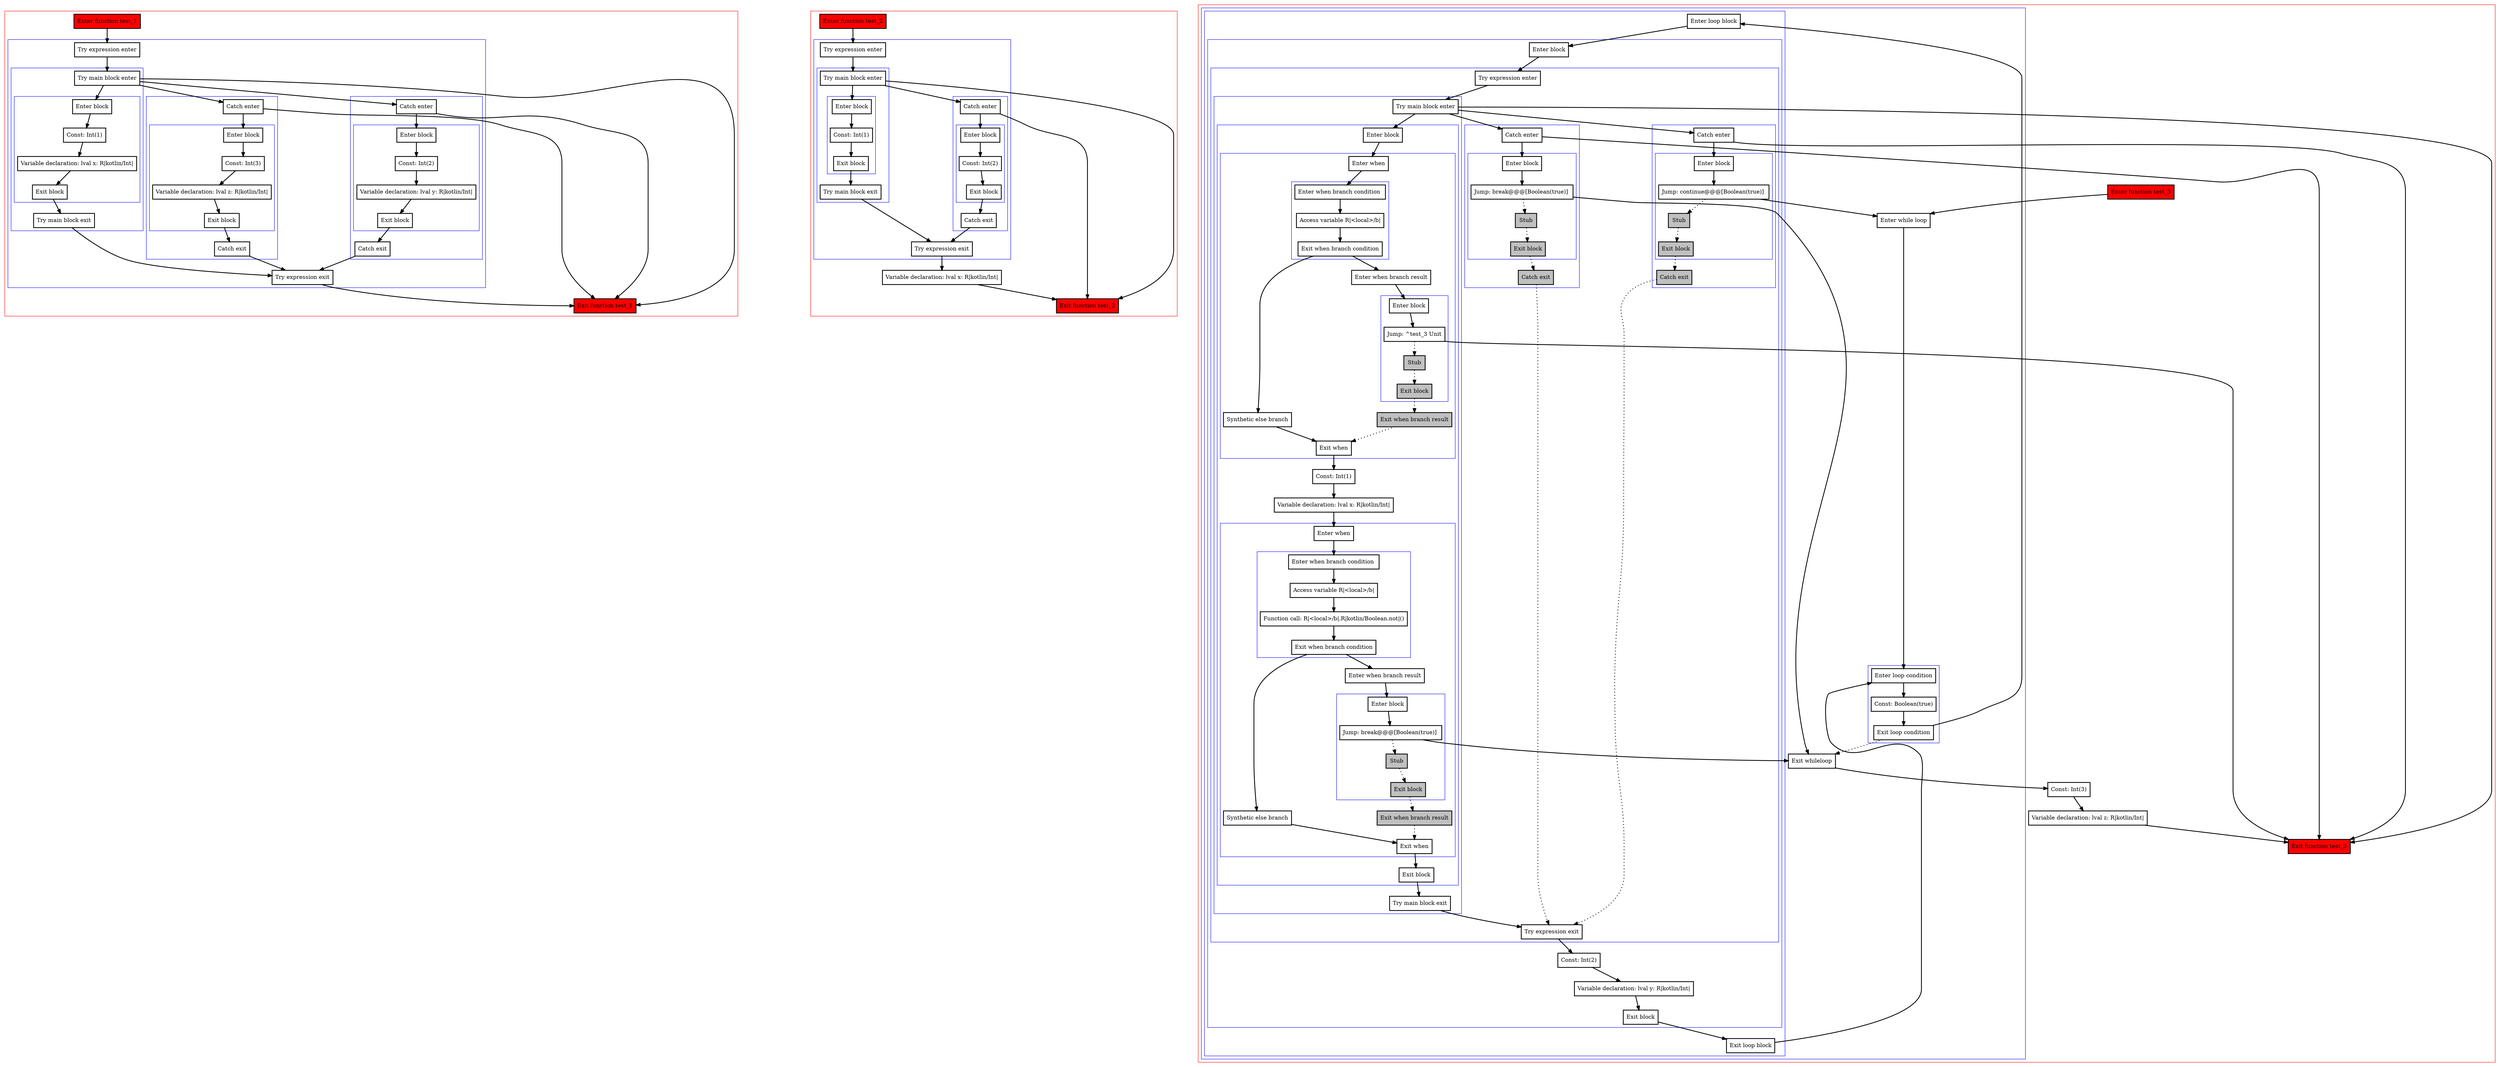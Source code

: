 digraph tryCatch_kt {
    graph [nodesep=3]
    node [shape=box penwidth=2]
    edge [penwidth=2]

    subgraph cluster_0 {
        color=red
        0 [label="Enter function test_1" style="filled" fillcolor=red];
        subgraph cluster_1 {
            color=blue
            2 [label="Try expression enter"];
            subgraph cluster_2 {
                color=blue
                4 [label="Try main block enter"];
                subgraph cluster_3 {
                    color=blue
                    7 [label="Enter block"];
                    8 [label="Const: Int(1)"];
                    9 [label="Variable declaration: lval x: R|kotlin/Int|"];
                    10 [label="Exit block"];
                }
                11 [label="Try main block exit"];
            }
            subgraph cluster_4 {
                color=blue
                6 [label="Catch enter"];
                subgraph cluster_5 {
                    color=blue
                    17 [label="Enter block"];
                    18 [label="Const: Int(3)"];
                    19 [label="Variable declaration: lval z: R|kotlin/Int|"];
                    20 [label="Exit block"];
                }
                21 [label="Catch exit"];
            }
            subgraph cluster_6 {
                color=blue
                5 [label="Catch enter"];
                subgraph cluster_7 {
                    color=blue
                    12 [label="Enter block"];
                    13 [label="Const: Int(2)"];
                    14 [label="Variable declaration: lval y: R|kotlin/Int|"];
                    15 [label="Exit block"];
                }
                16 [label="Catch exit"];
            }
            3 [label="Try expression exit"];
        }
        1 [label="Exit function test_1" style="filled" fillcolor=red];
    }
    0 -> {2};
    2 -> {4};
    3 -> {1};
    4 -> {1 5 6 7};
    5 -> {1 12};
    6 -> {1 17};
    7 -> {8};
    8 -> {9};
    9 -> {10};
    10 -> {11};
    11 -> {3};
    12 -> {13};
    13 -> {14};
    14 -> {15};
    15 -> {16};
    16 -> {3};
    17 -> {18};
    18 -> {19};
    19 -> {20};
    20 -> {21};
    21 -> {3};

    subgraph cluster_8 {
        color=red
        22 [label="Enter function test_2" style="filled" fillcolor=red];
        subgraph cluster_9 {
            color=blue
            24 [label="Try expression enter"];
            subgraph cluster_10 {
                color=blue
                26 [label="Try main block enter"];
                subgraph cluster_11 {
                    color=blue
                    28 [label="Enter block"];
                    29 [label="Const: Int(1)"];
                    30 [label="Exit block"];
                }
                31 [label="Try main block exit"];
            }
            subgraph cluster_12 {
                color=blue
                27 [label="Catch enter"];
                subgraph cluster_13 {
                    color=blue
                    32 [label="Enter block"];
                    33 [label="Const: Int(2)"];
                    34 [label="Exit block"];
                }
                35 [label="Catch exit"];
            }
            25 [label="Try expression exit"];
        }
        36 [label="Variable declaration: lval x: R|kotlin/Int|"];
        23 [label="Exit function test_2" style="filled" fillcolor=red];
    }
    22 -> {24};
    24 -> {26};
    25 -> {36};
    26 -> {23 27 28};
    27 -> {23 32};
    28 -> {29};
    29 -> {30};
    30 -> {31};
    31 -> {25};
    32 -> {33};
    33 -> {34};
    34 -> {35};
    35 -> {25};
    36 -> {23};

    subgraph cluster_14 {
        color=red
        37 [label="Enter function test_3" style="filled" fillcolor=red];
        subgraph cluster_15 {
            color=blue
            39 [label="Enter while loop"];
            subgraph cluster_16 {
                color=blue
                41 [label="Enter loop condition"];
                42 [label="Const: Boolean(true)"];
                43 [label="Exit loop condition"];
            }
            subgraph cluster_17 {
                color=blue
                44 [label="Enter loop block"];
                subgraph cluster_18 {
                    color=blue
                    45 [label="Enter block"];
                    subgraph cluster_19 {
                        color=blue
                        46 [label="Try expression enter"];
                        subgraph cluster_20 {
                            color=blue
                            48 [label="Try main block enter"];
                            subgraph cluster_21 {
                                color=blue
                                51 [label="Enter block"];
                                subgraph cluster_22 {
                                    color=blue
                                    52 [label="Enter when"];
                                    subgraph cluster_23 {
                                        color=blue
                                        54 [label="Enter when branch condition "];
                                        55 [label="Access variable R|<local>/b|"];
                                        56 [label="Exit when branch condition"];
                                    }
                                    63 [label="Synthetic else branch"];
                                    57 [label="Enter when branch result"];
                                    subgraph cluster_24 {
                                        color=blue
                                        58 [label="Enter block"];
                                        59 [label="Jump: ^test_3 Unit"];
                                        60 [label="Stub" style="filled" fillcolor=gray];
                                        61 [label="Exit block" style="filled" fillcolor=gray];
                                    }
                                    62 [label="Exit when branch result" style="filled" fillcolor=gray];
                                    53 [label="Exit when"];
                                }
                                64 [label="Const: Int(1)"];
                                65 [label="Variable declaration: lval x: R|kotlin/Int|"];
                                subgraph cluster_25 {
                                    color=blue
                                    66 [label="Enter when"];
                                    subgraph cluster_26 {
                                        color=blue
                                        68 [label="Enter when branch condition "];
                                        69 [label="Access variable R|<local>/b|"];
                                        70 [label="Function call: R|<local>/b|.R|kotlin/Boolean.not|()"];
                                        71 [label="Exit when branch condition"];
                                    }
                                    78 [label="Synthetic else branch"];
                                    72 [label="Enter when branch result"];
                                    subgraph cluster_27 {
                                        color=blue
                                        73 [label="Enter block"];
                                        74 [label="Jump: break@@@[Boolean(true)] "];
                                        75 [label="Stub" style="filled" fillcolor=gray];
                                        76 [label="Exit block" style="filled" fillcolor=gray];
                                    }
                                    77 [label="Exit when branch result" style="filled" fillcolor=gray];
                                    67 [label="Exit when"];
                                }
                                79 [label="Exit block"];
                            }
                            80 [label="Try main block exit"];
                        }
                        subgraph cluster_28 {
                            color=blue
                            50 [label="Catch enter"];
                            subgraph cluster_29 {
                                color=blue
                                86 [label="Enter block"];
                                87 [label="Jump: break@@@[Boolean(true)] "];
                                88 [label="Stub" style="filled" fillcolor=gray];
                                89 [label="Exit block" style="filled" fillcolor=gray];
                            }
                            90 [label="Catch exit" style="filled" fillcolor=gray];
                        }
                        subgraph cluster_30 {
                            color=blue
                            49 [label="Catch enter"];
                            subgraph cluster_31 {
                                color=blue
                                81 [label="Enter block"];
                                82 [label="Jump: continue@@@[Boolean(true)] "];
                                83 [label="Stub" style="filled" fillcolor=gray];
                                84 [label="Exit block" style="filled" fillcolor=gray];
                            }
                            85 [label="Catch exit" style="filled" fillcolor=gray];
                        }
                        47 [label="Try expression exit"];
                    }
                    91 [label="Const: Int(2)"];
                    92 [label="Variable declaration: lval y: R|kotlin/Int|"];
                    93 [label="Exit block"];
                }
                94 [label="Exit loop block"];
            }
            40 [label="Exit whileloop"];
        }
        95 [label="Const: Int(3)"];
        96 [label="Variable declaration: lval z: R|kotlin/Int|"];
        38 [label="Exit function test_3" style="filled" fillcolor=red];
    }
    37 -> {39};
    39 -> {41};
    40 -> {95};
    41 -> {42};
    42 -> {43};
    43 -> {44};
    43 -> {40} [style=dotted];
    44 -> {45};
    45 -> {46};
    46 -> {48};
    47 -> {91};
    48 -> {38 49 50 51};
    49 -> {38 81};
    50 -> {38 86};
    51 -> {52};
    52 -> {54};
    53 -> {64};
    54 -> {55};
    55 -> {56};
    56 -> {57 63};
    57 -> {58};
    58 -> {59};
    59 -> {38};
    59 -> {60} [style=dotted];
    60 -> {61} [style=dotted];
    61 -> {62} [style=dotted];
    62 -> {53} [style=dotted];
    63 -> {53};
    64 -> {65};
    65 -> {66};
    66 -> {68};
    67 -> {79};
    68 -> {69};
    69 -> {70};
    70 -> {71};
    71 -> {72 78};
    72 -> {73};
    73 -> {74};
    74 -> {40};
    74 -> {75} [style=dotted];
    75 -> {76} [style=dotted];
    76 -> {77} [style=dotted];
    77 -> {67} [style=dotted];
    78 -> {67};
    79 -> {80};
    80 -> {47};
    81 -> {82};
    82 -> {39};
    82 -> {83} [style=dotted];
    83 -> {84} [style=dotted];
    84 -> {85} [style=dotted];
    85 -> {47} [style=dotted];
    86 -> {87};
    87 -> {40};
    87 -> {88} [style=dotted];
    88 -> {89} [style=dotted];
    89 -> {90} [style=dotted];
    90 -> {47} [style=dotted];
    91 -> {92};
    92 -> {93};
    93 -> {94};
    94 -> {41};
    95 -> {96};
    96 -> {38};

}
